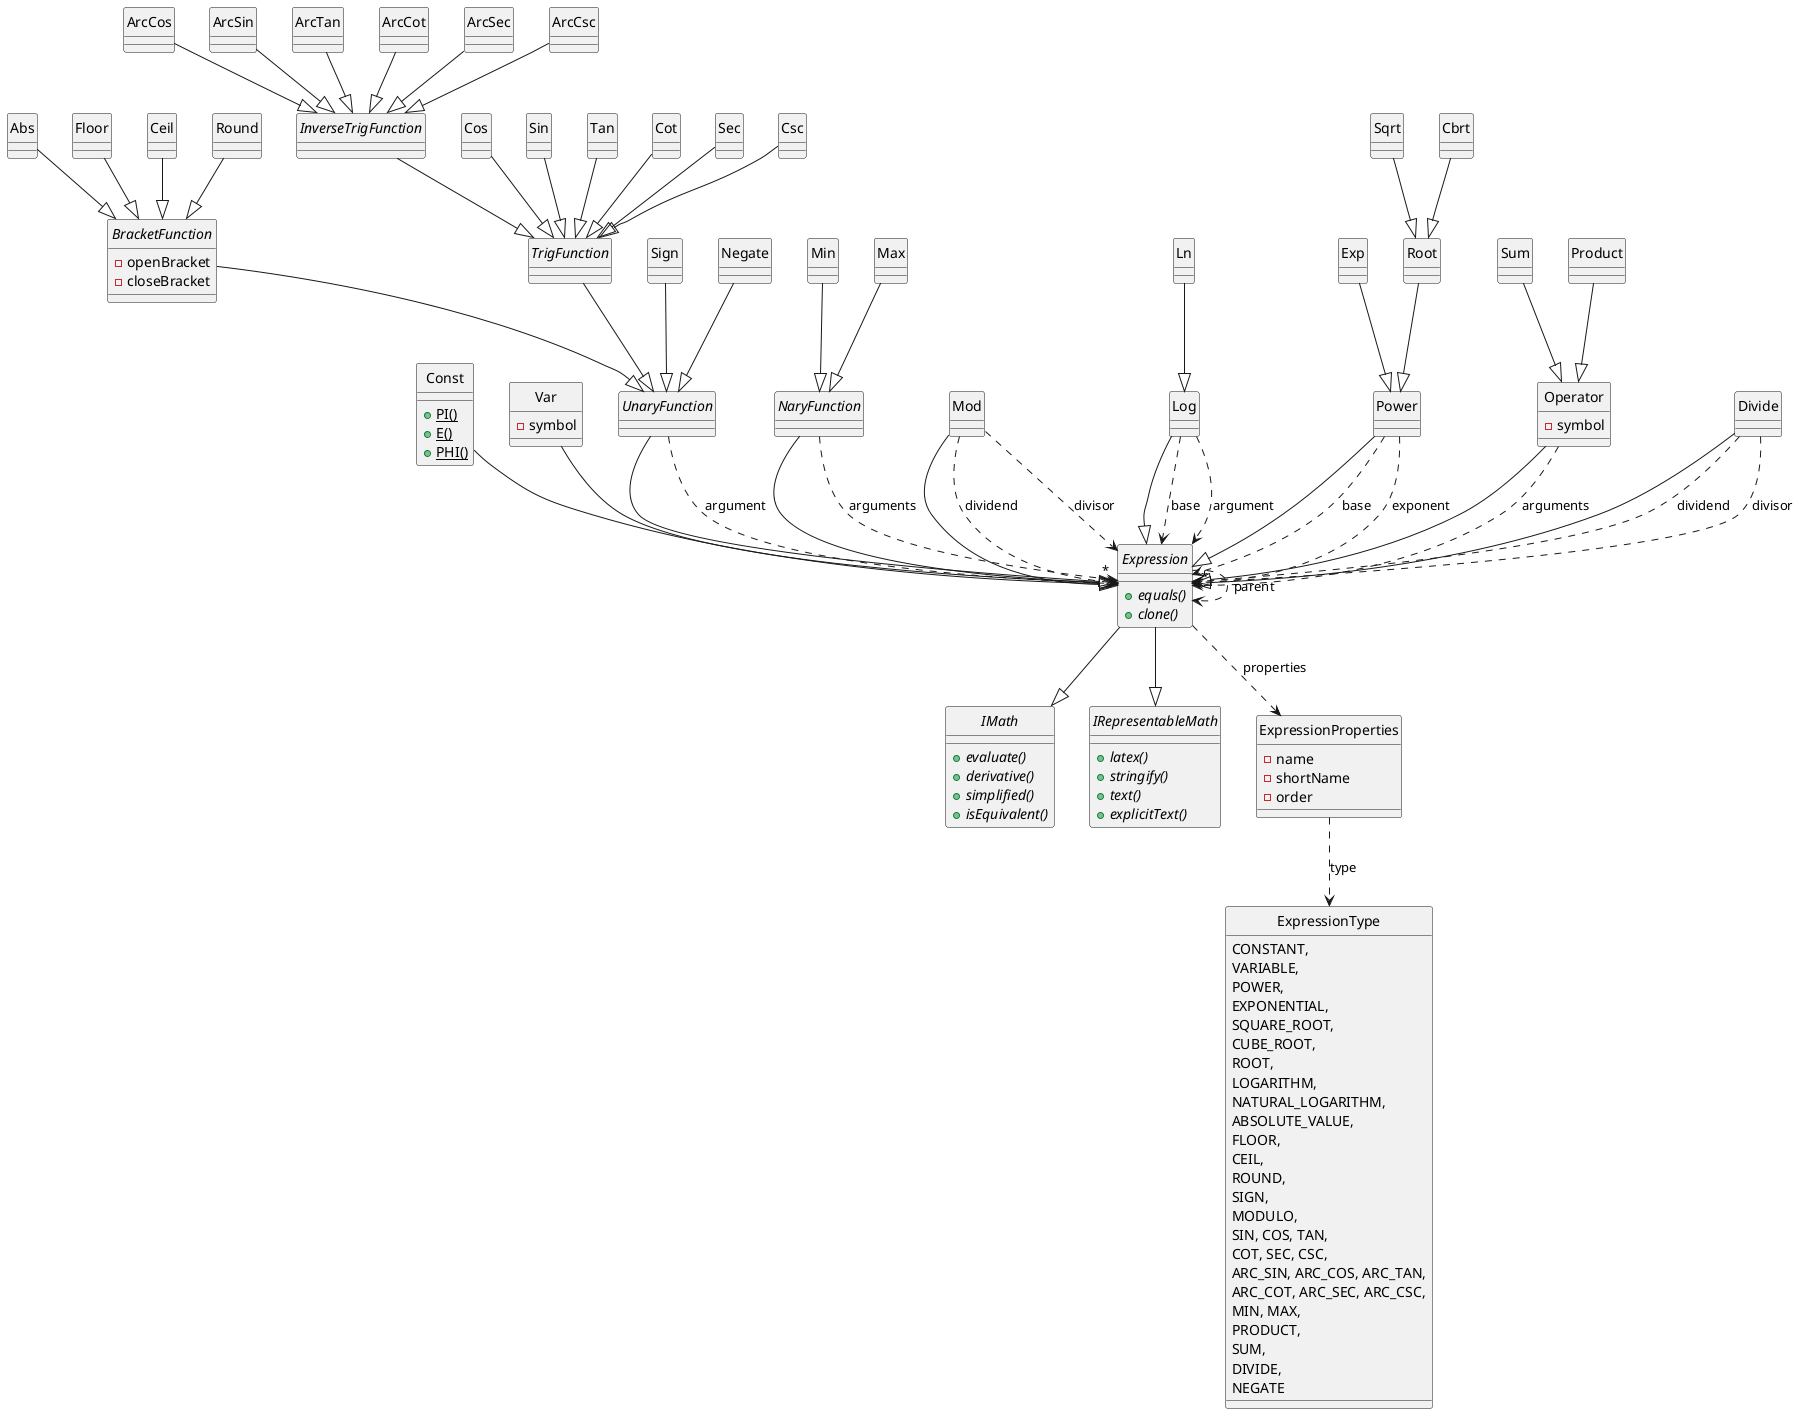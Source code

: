 @startuml
skinparam style strictuml

interface IMath {
    + {abstract} evaluate()
    + {abstract} derivative()
    + {abstract} simplified()
    + {abstract} isEquivalent()
}

interface IRepresentableMath {
    + {abstract} latex()
    + {abstract} stringify()
    + {abstract} text()
    + {abstract} explicitText()
}

abstract class Expression {
    + {abstract} equals()
    + {abstract} clone()
}

class Const {
    + {static} PI()
    + {static} E()
    + {static} PHI()
}
class Var {
    - symbol
}

abstract class UnaryFunction {}
abstract class NaryFunction {}

abstract class BracketFunction {
    - openBracket
    - closeBracket
}
abstract class TrigFunction {}
abstract class InverseTrigFunction {}

class Cos {}
class Sin {}
class Tan {}
class Cot {}
class Sec {}
class Csc {}
class ArcCos {}
class ArcSin {}
class ArcTan {}
class ArcCot {}
class ArcSec {}
class ArcCsc {}

class Abs {}
class Floor {}
class Ceil {}
class Round {}
class Sign {}
class Mod {}

class Log {}
class Ln {}
class Power {}
class Exp {}

class Sqrt {}
class Cbrt {}
class Root {}

class Min {}
class Max {}

class Operator {
    - symbol
}
class Sum {}
class Product {}
class Negate {}
class Divide {}

class ExpressionProperties {
    - name
    - shortName
    - order
}
enum ExpressionType {
    CONSTANT,
    VARIABLE,
    POWER,
    EXPONENTIAL,
    SQUARE_ROOT,
    CUBE_ROOT,
    ROOT,
    LOGARITHM,
    NATURAL_LOGARITHM,
    ABSOLUTE_VALUE,
    FLOOR,
    CEIL,
    ROUND,
    SIGN,
    MODULO,
    SIN, COS, TAN,
    COT, SEC, CSC,
    ARC_SIN, ARC_COS, ARC_TAN,
    ARC_COT, ARC_SEC, ARC_CSC,
    MIN, MAX,
    PRODUCT,
    SUM,
    DIVIDE,
    NEGATE
}

Expression --|> IRepresentableMath
Expression --|> IMath

Const --|> Expression
Var --|> Expression

UnaryFunction --|> Expression
NaryFunction --|> Expression

BracketFunction --|> UnaryFunction
TrigFunction --|> UnaryFunction
InverseTrigFunction --|> TrigFunction

Cos --|> TrigFunction
Sin --|> TrigFunction
Tan --|> TrigFunction
Cot --|> TrigFunction
Sec --|> TrigFunction
Csc --|> TrigFunction
ArcCos --|> InverseTrigFunction
ArcSin --|> InverseTrigFunction
ArcTan --|> InverseTrigFunction
ArcCot --|> InverseTrigFunction
ArcSec --|> InverseTrigFunction
ArcCsc --|> InverseTrigFunction

Abs --|> BracketFunction
Floor --|> BracketFunction
Ceil --|> BracketFunction
Round --|> BracketFunction
Sign --|> UnaryFunction
Mod --|> Expression

Log --|> Expression
Ln --|> Log
Power --|> Expression
Exp --|> Power

Root --|> Power
Sqrt --|> Root
Cbrt --|> Root

Min --|> NaryFunction
Max --|> NaryFunction

Operator --|> Expression
Sum --|> Operator
Product --|> Operator
Negate --|> UnaryFunction
Divide --|> Expression

ExpressionProperties ..> ExpressionType : type
Expression ..> ExpressionProperties : properties
Expression ..> Expression : parent

Divide ..> Expression : dividend
Divide ..> Expression : divisor

Mod ..> Expression : dividend
Mod ..> Expression : divisor

Log ..> Expression : base
Log ..> Expression : argument

Power ..> Expression : base
Power ..> Expression : exponent

UnaryFunction ..> Expression : argument

NaryFunction ..> "*" Expression : arguments
Operator ..> "*" Expression : arguments

@enduml